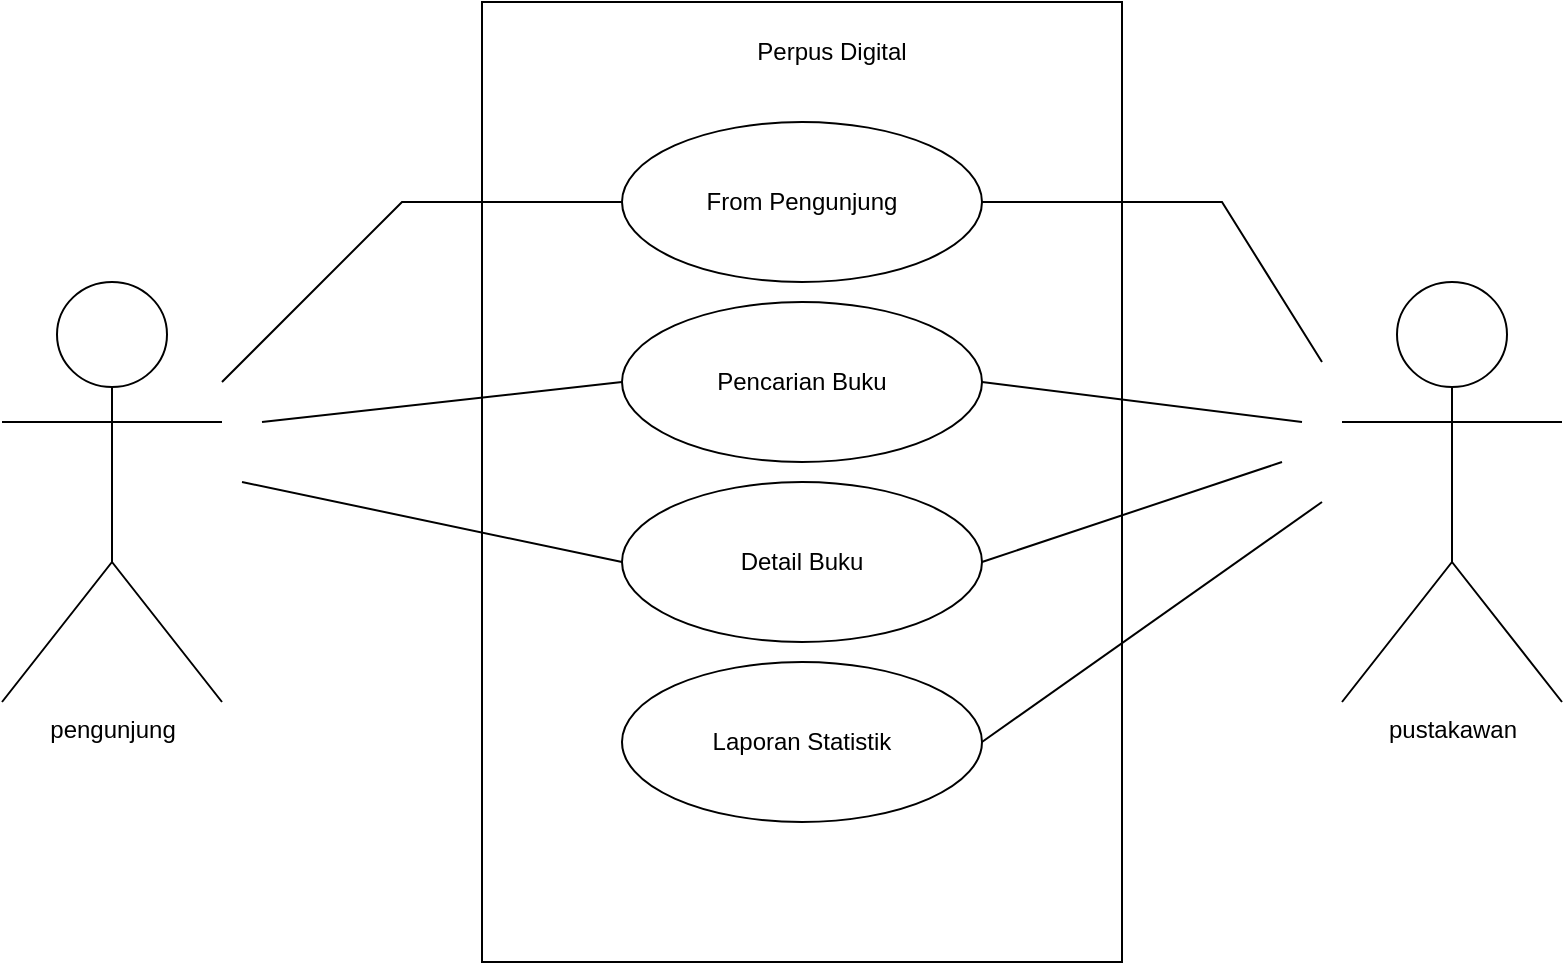 <mxfile version="23.0.2" type="github">
  <diagram name="Page-1" id="8_6POuKUuHsXuzRotExz">
    <mxGraphModel dx="1259" dy="702" grid="1" gridSize="10" guides="1" tooltips="1" connect="1" arrows="1" fold="1" page="1" pageScale="1" pageWidth="850" pageHeight="1100" math="0" shadow="0">
      <root>
        <mxCell id="0" />
        <mxCell id="1" parent="0" />
        <mxCell id="vsfrEoO9yYBV2-Cgm4zr-1" value="" style="rounded=0;whiteSpace=wrap;html=1;" vertex="1" parent="1">
          <mxGeometry x="360" y="330" width="120" height="60" as="geometry" />
        </mxCell>
        <mxCell id="vsfrEoO9yYBV2-Cgm4zr-2" value="" style="rounded=0;whiteSpace=wrap;html=1;" vertex="1" parent="1">
          <mxGeometry x="280" y="120" width="320" height="480" as="geometry" />
        </mxCell>
        <mxCell id="vsfrEoO9yYBV2-Cgm4zr-3" value="From Pengunjung" style="ellipse;whiteSpace=wrap;html=1;" vertex="1" parent="1">
          <mxGeometry x="350" y="180" width="180" height="80" as="geometry" />
        </mxCell>
        <mxCell id="vsfrEoO9yYBV2-Cgm4zr-5" value="Pencarian Buku" style="ellipse;whiteSpace=wrap;html=1;" vertex="1" parent="1">
          <mxGeometry x="350" y="270" width="180" height="80" as="geometry" />
        </mxCell>
        <mxCell id="vsfrEoO9yYBV2-Cgm4zr-8" value="Detail Buku" style="ellipse;whiteSpace=wrap;html=1;" vertex="1" parent="1">
          <mxGeometry x="350" y="360" width="180" height="80" as="geometry" />
        </mxCell>
        <mxCell id="vsfrEoO9yYBV2-Cgm4zr-10" value="Laporan Statistik" style="ellipse;whiteSpace=wrap;html=1;" vertex="1" parent="1">
          <mxGeometry x="350" y="450" width="180" height="80" as="geometry" />
        </mxCell>
        <mxCell id="vsfrEoO9yYBV2-Cgm4zr-12" value="pengunjung" style="shape=umlActor;verticalLabelPosition=bottom;verticalAlign=top;html=1;outlineConnect=0;" vertex="1" parent="1">
          <mxGeometry x="40" y="260" width="110" height="210" as="geometry" />
        </mxCell>
        <mxCell id="vsfrEoO9yYBV2-Cgm4zr-15" value="pustakawan" style="shape=umlActor;verticalLabelPosition=bottom;verticalAlign=top;html=1;outlineConnect=0;" vertex="1" parent="1">
          <mxGeometry x="710" y="260" width="110" height="210" as="geometry" />
        </mxCell>
        <mxCell id="vsfrEoO9yYBV2-Cgm4zr-19" value="" style="endArrow=none;html=1;rounded=0;entryX=0;entryY=0.5;entryDx=0;entryDy=0;" edge="1" parent="1" source="vsfrEoO9yYBV2-Cgm4zr-12" target="vsfrEoO9yYBV2-Cgm4zr-3">
          <mxGeometry width="50" height="50" relative="1" as="geometry">
            <mxPoint x="400" y="440" as="sourcePoint" />
            <mxPoint x="450" y="390" as="targetPoint" />
            <Array as="points">
              <mxPoint x="240" y="220" />
            </Array>
          </mxGeometry>
        </mxCell>
        <mxCell id="vsfrEoO9yYBV2-Cgm4zr-20" value="" style="endArrow=none;html=1;rounded=0;entryX=0;entryY=0.5;entryDx=0;entryDy=0;" edge="1" parent="1" target="vsfrEoO9yYBV2-Cgm4zr-5">
          <mxGeometry width="50" height="50" relative="1" as="geometry">
            <mxPoint x="170" y="330" as="sourcePoint" />
            <mxPoint x="450" y="390" as="targetPoint" />
          </mxGeometry>
        </mxCell>
        <mxCell id="vsfrEoO9yYBV2-Cgm4zr-23" value="" style="endArrow=none;html=1;rounded=0;exitX=0;exitY=0.5;exitDx=0;exitDy=0;" edge="1" parent="1" source="vsfrEoO9yYBV2-Cgm4zr-8">
          <mxGeometry width="50" height="50" relative="1" as="geometry">
            <mxPoint x="400" y="440" as="sourcePoint" />
            <mxPoint x="160" y="360" as="targetPoint" />
          </mxGeometry>
        </mxCell>
        <mxCell id="vsfrEoO9yYBV2-Cgm4zr-24" value="" style="endArrow=none;html=1;rounded=0;exitX=1;exitY=0.5;exitDx=0;exitDy=0;" edge="1" parent="1" source="vsfrEoO9yYBV2-Cgm4zr-3">
          <mxGeometry width="50" height="50" relative="1" as="geometry">
            <mxPoint x="400" y="440" as="sourcePoint" />
            <mxPoint x="700" y="300" as="targetPoint" />
            <Array as="points">
              <mxPoint x="650" y="220" />
            </Array>
          </mxGeometry>
        </mxCell>
        <mxCell id="vsfrEoO9yYBV2-Cgm4zr-26" value="" style="endArrow=none;html=1;rounded=0;entryX=1;entryY=0.5;entryDx=0;entryDy=0;" edge="1" parent="1" target="vsfrEoO9yYBV2-Cgm4zr-5">
          <mxGeometry width="50" height="50" relative="1" as="geometry">
            <mxPoint x="690" y="330" as="sourcePoint" />
            <mxPoint x="450" y="390" as="targetPoint" />
          </mxGeometry>
        </mxCell>
        <mxCell id="vsfrEoO9yYBV2-Cgm4zr-27" value="" style="endArrow=none;html=1;rounded=0;entryX=1;entryY=0.5;entryDx=0;entryDy=0;" edge="1" parent="1" target="vsfrEoO9yYBV2-Cgm4zr-8">
          <mxGeometry width="50" height="50" relative="1" as="geometry">
            <mxPoint x="680" y="350" as="sourcePoint" />
            <mxPoint x="450" y="390" as="targetPoint" />
          </mxGeometry>
        </mxCell>
        <mxCell id="vsfrEoO9yYBV2-Cgm4zr-28" value="" style="endArrow=none;html=1;rounded=0;exitX=1;exitY=0.5;exitDx=0;exitDy=0;" edge="1" parent="1" source="vsfrEoO9yYBV2-Cgm4zr-10">
          <mxGeometry width="50" height="50" relative="1" as="geometry">
            <mxPoint x="400" y="440" as="sourcePoint" />
            <mxPoint x="700" y="370" as="targetPoint" />
          </mxGeometry>
        </mxCell>
        <mxCell id="vsfrEoO9yYBV2-Cgm4zr-29" value="Perpus Digital" style="text;html=1;strokeColor=none;fillColor=none;align=center;verticalAlign=middle;whiteSpace=wrap;rounded=0;" vertex="1" parent="1">
          <mxGeometry x="410" y="130" width="90" height="30" as="geometry" />
        </mxCell>
      </root>
    </mxGraphModel>
  </diagram>
</mxfile>
